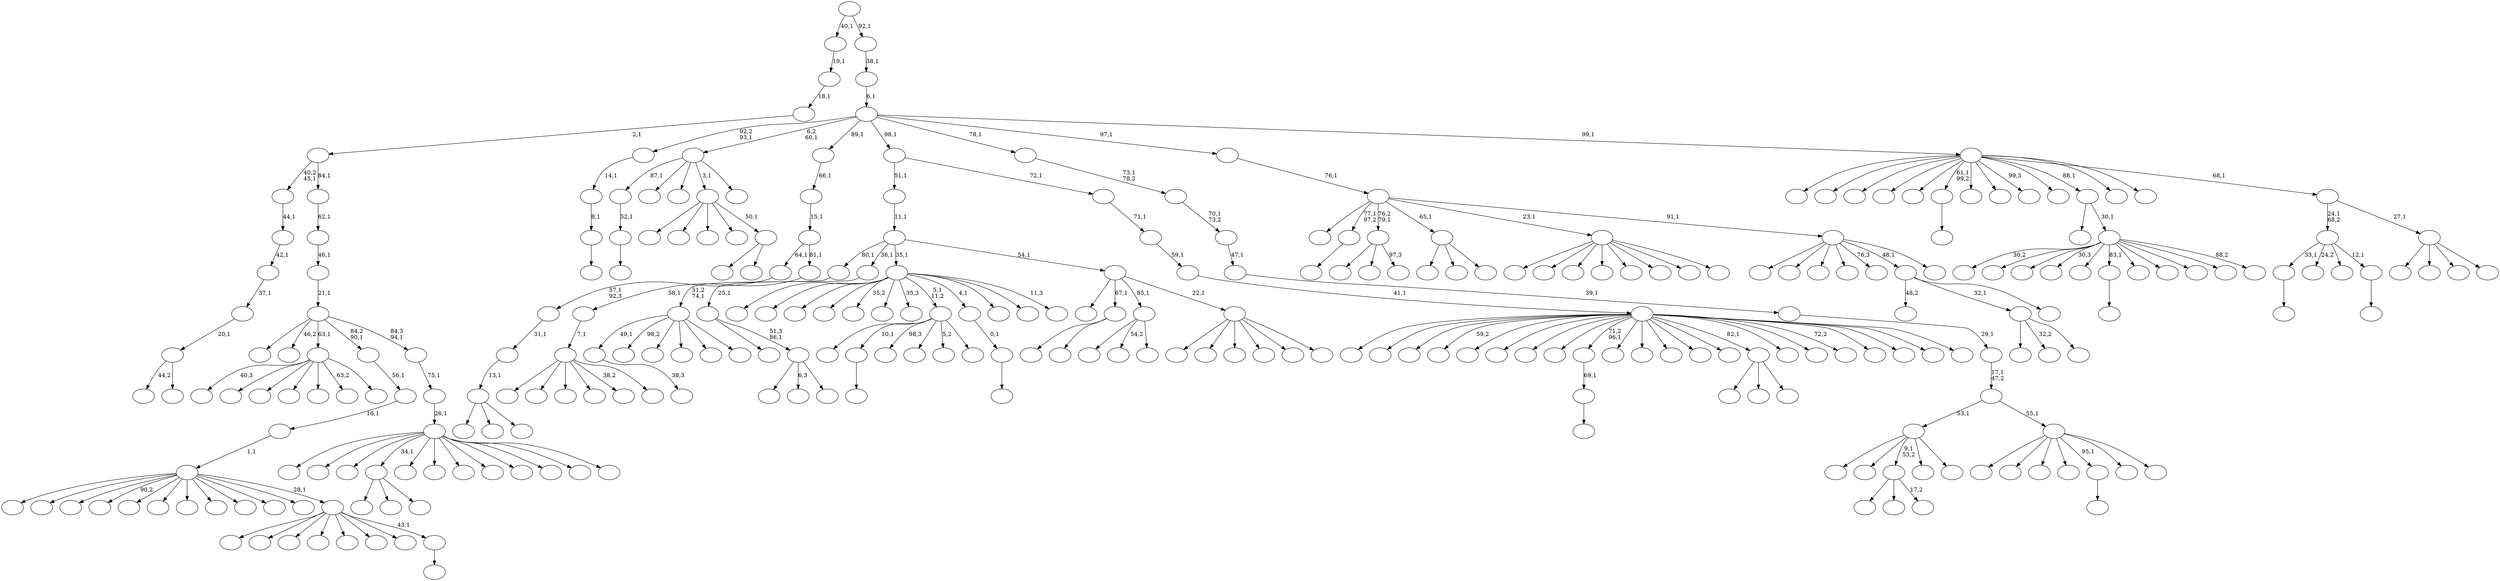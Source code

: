 digraph T {
	300 [label=""]
	299 [label=""]
	298 [label=""]
	297 [label=""]
	296 [label=""]
	295 [label=""]
	294 [label=""]
	293 [label=""]
	292 [label=""]
	291 [label=""]
	290 [label=""]
	289 [label=""]
	288 [label=""]
	287 [label=""]
	286 [label=""]
	285 [label=""]
	284 [label=""]
	283 [label=""]
	282 [label=""]
	281 [label=""]
	280 [label=""]
	279 [label=""]
	278 [label=""]
	277 [label=""]
	276 [label=""]
	275 [label=""]
	274 [label=""]
	273 [label=""]
	272 [label=""]
	271 [label=""]
	270 [label=""]
	269 [label=""]
	268 [label=""]
	267 [label=""]
	266 [label=""]
	265 [label=""]
	264 [label=""]
	263 [label=""]
	262 [label=""]
	261 [label=""]
	260 [label=""]
	259 [label=""]
	258 [label=""]
	257 [label=""]
	256 [label=""]
	255 [label=""]
	254 [label=""]
	253 [label=""]
	252 [label=""]
	251 [label=""]
	250 [label=""]
	249 [label=""]
	248 [label=""]
	247 [label=""]
	246 [label=""]
	245 [label=""]
	244 [label=""]
	243 [label=""]
	242 [label=""]
	241 [label=""]
	240 [label=""]
	239 [label=""]
	238 [label=""]
	237 [label=""]
	236 [label=""]
	235 [label=""]
	234 [label=""]
	233 [label=""]
	232 [label=""]
	231 [label=""]
	230 [label=""]
	229 [label=""]
	228 [label=""]
	227 [label=""]
	226 [label=""]
	225 [label=""]
	224 [label=""]
	223 [label=""]
	222 [label=""]
	221 [label=""]
	220 [label=""]
	219 [label=""]
	218 [label=""]
	217 [label=""]
	216 [label=""]
	215 [label=""]
	214 [label=""]
	213 [label=""]
	212 [label=""]
	211 [label=""]
	210 [label=""]
	209 [label=""]
	208 [label=""]
	207 [label=""]
	206 [label=""]
	205 [label=""]
	204 [label=""]
	203 [label=""]
	202 [label=""]
	201 [label=""]
	200 [label=""]
	199 [label=""]
	198 [label=""]
	197 [label=""]
	196 [label=""]
	195 [label=""]
	194 [label=""]
	193 [label=""]
	192 [label=""]
	191 [label=""]
	190 [label=""]
	189 [label=""]
	188 [label=""]
	187 [label=""]
	186 [label=""]
	185 [label=""]
	184 [label=""]
	183 [label=""]
	182 [label=""]
	181 [label=""]
	180 [label=""]
	179 [label=""]
	178 [label=""]
	177 [label=""]
	176 [label=""]
	175 [label=""]
	174 [label=""]
	173 [label=""]
	172 [label=""]
	171 [label=""]
	170 [label=""]
	169 [label=""]
	168 [label=""]
	167 [label=""]
	166 [label=""]
	165 [label=""]
	164 [label=""]
	163 [label=""]
	162 [label=""]
	161 [label=""]
	160 [label=""]
	159 [label=""]
	158 [label=""]
	157 [label=""]
	156 [label=""]
	155 [label=""]
	154 [label=""]
	153 [label=""]
	152 [label=""]
	151 [label=""]
	150 [label=""]
	149 [label=""]
	148 [label=""]
	147 [label=""]
	146 [label=""]
	145 [label=""]
	144 [label=""]
	143 [label=""]
	142 [label=""]
	141 [label=""]
	140 [label=""]
	139 [label=""]
	138 [label=""]
	137 [label=""]
	136 [label=""]
	135 [label=""]
	134 [label=""]
	133 [label=""]
	132 [label=""]
	131 [label=""]
	130 [label=""]
	129 [label=""]
	128 [label=""]
	127 [label=""]
	126 [label=""]
	125 [label=""]
	124 [label=""]
	123 [label=""]
	122 [label=""]
	121 [label=""]
	120 [label=""]
	119 [label=""]
	118 [label=""]
	117 [label=""]
	116 [label=""]
	115 [label=""]
	114 [label=""]
	113 [label=""]
	112 [label=""]
	111 [label=""]
	110 [label=""]
	109 [label=""]
	108 [label=""]
	107 [label=""]
	106 [label=""]
	105 [label=""]
	104 [label=""]
	103 [label=""]
	102 [label=""]
	101 [label=""]
	100 [label=""]
	99 [label=""]
	98 [label=""]
	97 [label=""]
	96 [label=""]
	95 [label=""]
	94 [label=""]
	93 [label=""]
	92 [label=""]
	91 [label=""]
	90 [label=""]
	89 [label=""]
	88 [label=""]
	87 [label=""]
	86 [label=""]
	85 [label=""]
	84 [label=""]
	83 [label=""]
	82 [label=""]
	81 [label=""]
	80 [label=""]
	79 [label=""]
	78 [label=""]
	77 [label=""]
	76 [label=""]
	75 [label=""]
	74 [label=""]
	73 [label=""]
	72 [label=""]
	71 [label=""]
	70 [label=""]
	69 [label=""]
	68 [label=""]
	67 [label=""]
	66 [label=""]
	65 [label=""]
	64 [label=""]
	63 [label=""]
	62 [label=""]
	61 [label=""]
	60 [label=""]
	59 [label=""]
	58 [label=""]
	57 [label=""]
	56 [label=""]
	55 [label=""]
	54 [label=""]
	53 [label=""]
	52 [label=""]
	51 [label=""]
	50 [label=""]
	49 [label=""]
	48 [label=""]
	47 [label=""]
	46 [label=""]
	45 [label=""]
	44 [label=""]
	43 [label=""]
	42 [label=""]
	41 [label=""]
	40 [label=""]
	39 [label=""]
	38 [label=""]
	37 [label=""]
	36 [label=""]
	35 [label=""]
	34 [label=""]
	33 [label=""]
	32 [label=""]
	31 [label=""]
	30 [label=""]
	29 [label=""]
	28 [label=""]
	27 [label=""]
	26 [label=""]
	25 [label=""]
	24 [label=""]
	23 [label=""]
	22 [label=""]
	21 [label=""]
	20 [label=""]
	19 [label=""]
	18 [label=""]
	17 [label=""]
	16 [label=""]
	15 [label=""]
	14 [label=""]
	13 [label=""]
	12 [label=""]
	11 [label=""]
	10 [label=""]
	9 [label=""]
	8 [label=""]
	7 [label=""]
	6 [label=""]
	5 [label=""]
	4 [label=""]
	3 [label=""]
	2 [label=""]
	1 [label=""]
	0 [label=""]
	277 -> 278 [label="38,3"]
	266 -> 267 [label=""]
	265 -> 266 [label="8,1"]
	264 -> 265 [label="14,1"]
	261 -> 262 [label=""]
	253 -> 254 [label=""]
	252 -> 253 [label="52,1"]
	212 -> 276 [label=""]
	212 -> 256 [label=""]
	212 -> 213 [label=""]
	210 -> 211 [label=""]
	208 -> 209 [label=""]
	202 -> 203 [label=""]
	197 -> 198 [label=""]
	196 -> 197 [label="69,1"]
	179 -> 277 [label="49,1"]
	179 -> 271 [label="98,2"]
	179 -> 268 [label=""]
	179 -> 263 [label=""]
	179 -> 227 [label=""]
	179 -> 180 [label=""]
	178 -> 179 [label="51,2\n74,1"]
	176 -> 177 [label=""]
	165 -> 166 [label=""]
	162 -> 260 [label=""]
	162 -> 185 [label=""]
	162 -> 163 [label="97,3"]
	160 -> 240 [label=""]
	160 -> 161 [label=""]
	159 -> 255 [label=""]
	159 -> 245 [label=""]
	159 -> 237 [label=""]
	159 -> 171 [label=""]
	159 -> 160 [label="50,1"]
	149 -> 244 [label=""]
	149 -> 229 [label=""]
	149 -> 150 [label=""]
	139 -> 269 [label=""]
	139 -> 186 [label=""]
	139 -> 140 [label=""]
	138 -> 139 [label="13,1"]
	137 -> 138 [label="31,1"]
	136 -> 137 [label="57,1\n92,3"]
	134 -> 281 [label=""]
	134 -> 168 [label=""]
	134 -> 135 [label=""]
	132 -> 257 [label=""]
	132 -> 199 [label=""]
	132 -> 133 [label="17,2"]
	130 -> 252 [label="87,1"]
	130 -> 231 [label=""]
	130 -> 173 [label=""]
	130 -> 159 [label="3,1"]
	130 -> 131 [label=""]
	125 -> 296 [label=""]
	125 -> 292 [label="32,2"]
	125 -> 126 [label=""]
	113 -> 155 [label=""]
	113 -> 114 [label=""]
	103 -> 275 [label=""]
	103 -> 259 [label=""]
	103 -> 232 [label=""]
	103 -> 222 [label=""]
	103 -> 214 [label=""]
	103 -> 189 [label=""]
	103 -> 174 [label=""]
	103 -> 104 [label=""]
	100 -> 280 [label=""]
	100 -> 210 [label="10,1"]
	100 -> 195 [label="98,3"]
	100 -> 153 [label=""]
	100 -> 111 [label="5,2"]
	100 -> 101 [label=""]
	98 -> 99 [label=""]
	97 -> 98 [label="0,1"]
	93 -> 242 [label=""]
	93 -> 204 [label="54,2"]
	93 -> 94 [label=""]
	89 -> 299 [label="30,2"]
	89 -> 294 [label=""]
	89 -> 218 [label=""]
	89 -> 192 [label="30,3"]
	89 -> 191 [label=""]
	89 -> 176 [label="83,1"]
	89 -> 151 [label=""]
	89 -> 147 [label=""]
	89 -> 124 [label=""]
	89 -> 105 [label=""]
	89 -> 90 [label="88,2"]
	88 -> 290 [label=""]
	88 -> 89 [label="30,1"]
	84 -> 285 [label="40,3"]
	84 -> 279 [label=""]
	84 -> 241 [label=""]
	84 -> 193 [label=""]
	84 -> 184 [label=""]
	84 -> 182 [label="63,2"]
	84 -> 85 [label=""]
	79 -> 272 [label=""]
	79 -> 247 [label="6,3"]
	79 -> 80 [label=""]
	78 -> 220 [label=""]
	78 -> 79 [label="51,3\n86,1"]
	77 -> 78 [label="25,1"]
	75 -> 76 [label=""]
	74 -> 250 [label=""]
	74 -> 206 [label=""]
	74 -> 175 [label=""]
	74 -> 148 [label=""]
	74 -> 141 [label=""]
	74 -> 108 [label=""]
	74 -> 83 [label=""]
	74 -> 75 [label="43,1"]
	73 -> 282 [label=""]
	73 -> 234 [label=""]
	73 -> 233 [label=""]
	73 -> 216 [label="90,2"]
	73 -> 158 [label=""]
	73 -> 146 [label=""]
	73 -> 142 [label=""]
	73 -> 123 [label=""]
	73 -> 118 [label=""]
	73 -> 109 [label=""]
	73 -> 82 [label=""]
	73 -> 74 [label="28,1"]
	72 -> 73 [label="1,1"]
	71 -> 72 [label="16,1"]
	70 -> 71 [label="56,1"]
	68 -> 190 [label="48,2"]
	68 -> 125 [label="32,1"]
	68 -> 69 [label=""]
	66 -> 248 [label="44,2"]
	66 -> 67 [label=""]
	65 -> 66 [label="20,1"]
	64 -> 65 [label="37,1"]
	63 -> 64 [label="42,1"]
	62 -> 63 [label="44,1"]
	59 -> 239 [label=""]
	59 -> 217 [label=""]
	59 -> 132 [label="9,1\n53,2"]
	59 -> 120 [label=""]
	59 -> 60 [label=""]
	57 -> 300 [label=""]
	57 -> 298 [label=""]
	57 -> 295 [label=""]
	57 -> 288 [label=""]
	57 -> 238 [label="38,2"]
	57 -> 58 [label=""]
	56 -> 57 [label="7,1"]
	55 -> 56 [label="58,1"]
	54 -> 136 [label="64,1"]
	54 -> 55 [label="81,1"]
	53 -> 54 [label="15,1"]
	52 -> 53 [label="66,1"]
	50 -> 286 [label=""]
	50 -> 236 [label=""]
	50 -> 224 [label=""]
	50 -> 212 [label="34,1"]
	50 -> 201 [label=""]
	50 -> 183 [label=""]
	50 -> 169 [label=""]
	50 -> 110 [label=""]
	50 -> 107 [label=""]
	50 -> 102 [label=""]
	50 -> 96 [label=""]
	50 -> 51 [label=""]
	49 -> 50 [label="26,1"]
	48 -> 49 [label="75,1"]
	47 -> 274 [label=""]
	47 -> 145 [label="46,2"]
	47 -> 84 [label="63,1"]
	47 -> 70 [label="84,2\n90,1"]
	47 -> 48 [label="84,3\n94,1"]
	46 -> 47 [label="21,1"]
	45 -> 46 [label="46,1"]
	44 -> 45 [label="62,1"]
	43 -> 62 [label="40,2\n45,1"]
	43 -> 44 [label="84,1"]
	42 -> 43 [label="2,1"]
	41 -> 42 [label="18,1"]
	40 -> 41 [label="19,1"]
	38 -> 284 [label=""]
	38 -> 230 [label=""]
	38 -> 219 [label=""]
	38 -> 215 [label=""]
	38 -> 172 [label="35,2"]
	38 -> 154 [label=""]
	38 -> 121 [label="35,3"]
	38 -> 100 [label="5,1\n11,2"]
	38 -> 97 [label="4,1"]
	38 -> 95 [label=""]
	38 -> 86 [label=""]
	38 -> 39 [label="11,3"]
	35 -> 194 [label=""]
	35 -> 119 [label=""]
	35 -> 106 [label=""]
	35 -> 81 [label=""]
	35 -> 61 [label=""]
	35 -> 36 [label=""]
	34 -> 156 [label=""]
	34 -> 113 [label="67,1"]
	34 -> 93 [label="85,1"]
	34 -> 35 [label="22,1"]
	33 -> 178 [label="80,1"]
	33 -> 77 [label="36,1"]
	33 -> 38 [label="35,1"]
	33 -> 34 [label="54,1"]
	32 -> 33 [label="11,1"]
	30 -> 297 [label=""]
	30 -> 291 [label=""]
	30 -> 283 [label=""]
	30 -> 273 [label="59,2"]
	30 -> 270 [label=""]
	30 -> 258 [label=""]
	30 -> 249 [label=""]
	30 -> 205 [label=""]
	30 -> 196 [label="71,2\n96,1"]
	30 -> 188 [label=""]
	30 -> 187 [label=""]
	30 -> 181 [label=""]
	30 -> 170 [label=""]
	30 -> 152 [label=""]
	30 -> 149 [label="82,1"]
	30 -> 122 [label=""]
	30 -> 117 [label=""]
	30 -> 115 [label="72,2"]
	30 -> 112 [label=""]
	30 -> 92 [label=""]
	30 -> 37 [label=""]
	30 -> 31 [label=""]
	29 -> 30 [label="41,1"]
	28 -> 29 [label="59,1"]
	27 -> 28 [label="71,1"]
	26 -> 32 [label="51,1"]
	26 -> 27 [label="72,1"]
	24 -> 287 [label=""]
	24 -> 251 [label=""]
	24 -> 235 [label=""]
	24 -> 226 [label=""]
	24 -> 202 [label="95,1"]
	24 -> 116 [label=""]
	24 -> 25 [label=""]
	23 -> 59 [label="53,1"]
	23 -> 24 [label="55,1"]
	22 -> 23 [label="17,1\n47,2"]
	21 -> 22 [label="29,1"]
	20 -> 21 [label="39,1"]
	19 -> 20 [label="47,1"]
	18 -> 19 [label="70,1\n73,2"]
	17 -> 18 [label="73,1\n78,2"]
	13 -> 14 [label=""]
	12 -> 261 [label="33,1"]
	12 -> 200 [label="24,2"]
	12 -> 15 [label=""]
	12 -> 13 [label="12,1"]
	10 -> 293 [label=""]
	10 -> 228 [label=""]
	10 -> 207 [label=""]
	10 -> 164 [label=""]
	10 -> 128 [label="76,3"]
	10 -> 68 [label="48,1"]
	10 -> 11 [label=""]
	9 -> 289 [label=""]
	9 -> 165 [label="77,1\n97,2"]
	9 -> 162 [label="76,2\n79,1"]
	9 -> 134 [label="65,1"]
	9 -> 103 [label="23,1"]
	9 -> 10 [label="91,1"]
	8 -> 9 [label="76,1"]
	6 -> 157 [label=""]
	6 -> 144 [label=""]
	6 -> 91 [label=""]
	6 -> 7 [label=""]
	5 -> 12 [label="24,1\n68,2"]
	5 -> 6 [label="27,1"]
	4 -> 246 [label=""]
	4 -> 243 [label=""]
	4 -> 225 [label=""]
	4 -> 223 [label=""]
	4 -> 221 [label=""]
	4 -> 208 [label="61,1\n99,2"]
	4 -> 167 [label=""]
	4 -> 143 [label=""]
	4 -> 129 [label="99,3"]
	4 -> 127 [label=""]
	4 -> 88 [label="88,1"]
	4 -> 87 [label=""]
	4 -> 16 [label=""]
	4 -> 5 [label="68,1"]
	3 -> 264 [label="92,2\n93,1"]
	3 -> 130 [label="6,2\n60,1"]
	3 -> 52 [label="89,1"]
	3 -> 26 [label="98,1"]
	3 -> 17 [label="78,1"]
	3 -> 8 [label="97,1"]
	3 -> 4 [label="99,1"]
	2 -> 3 [label="6,1"]
	1 -> 2 [label="38,1"]
	0 -> 40 [label="40,1"]
	0 -> 1 [label="92,1"]
}
